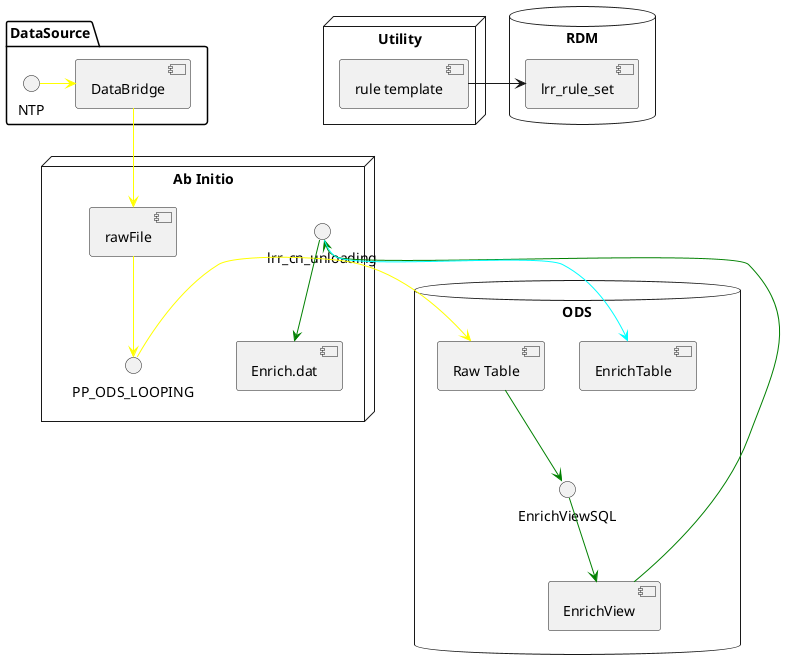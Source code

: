 @startuml

package "DataSource" as ds{
NTP -[#yellow]> [DataBridge]
}
node "Ab Initio" as AI {
left to right direction
[rawFile]
() PP_ODS_LOOPING

() lrr_cn_unloading
[Enrich.dat]
top to bottom direction
}

node "Utility"{
[rule template]
}
database "RDM"{
[lrr_rule_set]
}
database "ODS"{
[Raw Table]
[EnrichTable]
[EnrichView]

() EnrichViewSQL
}


AI --[hidden]>ODS
[DataBridge] --[#yellow]> [rawFile]
rawFile -[#yellow]-> PP_ODS_LOOPING
[EnrichView]-[#green]>lrr_cn_unloading
PP_ODS_LOOPING -[#yellow]-> [Raw Table]
[Raw Table] -[#green]-> EnrichViewSQL
EnrichViewSQL-[#green]->[EnrichView]
lrr_cn_unloading-[#green]-> [Enrich.dat]
lrr_cn_unloading-[#cyan]> [EnrichTable]
[rule template] -> lrr_rule_set


@enduml
